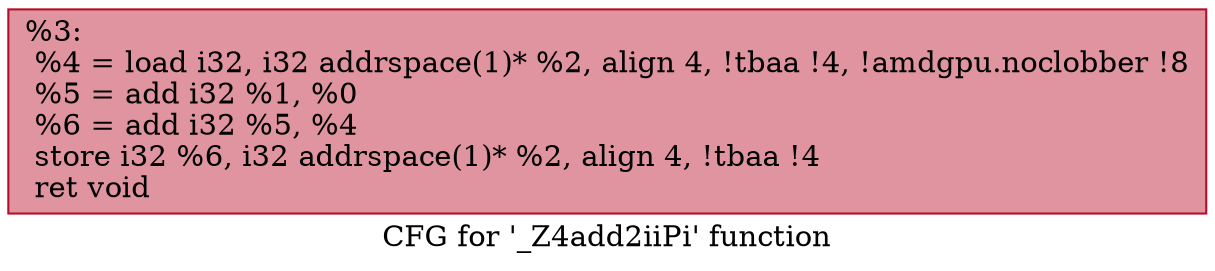digraph "CFG for '_Z4add2iiPi' function" {
	label="CFG for '_Z4add2iiPi' function";

	Node0x5c1c9b0 [shape=record,color="#b70d28ff", style=filled, fillcolor="#b70d2870",label="{%3:\l  %4 = load i32, i32 addrspace(1)* %2, align 4, !tbaa !4, !amdgpu.noclobber !8\l  %5 = add i32 %1, %0\l  %6 = add i32 %5, %4\l  store i32 %6, i32 addrspace(1)* %2, align 4, !tbaa !4\l  ret void\l}"];
}
